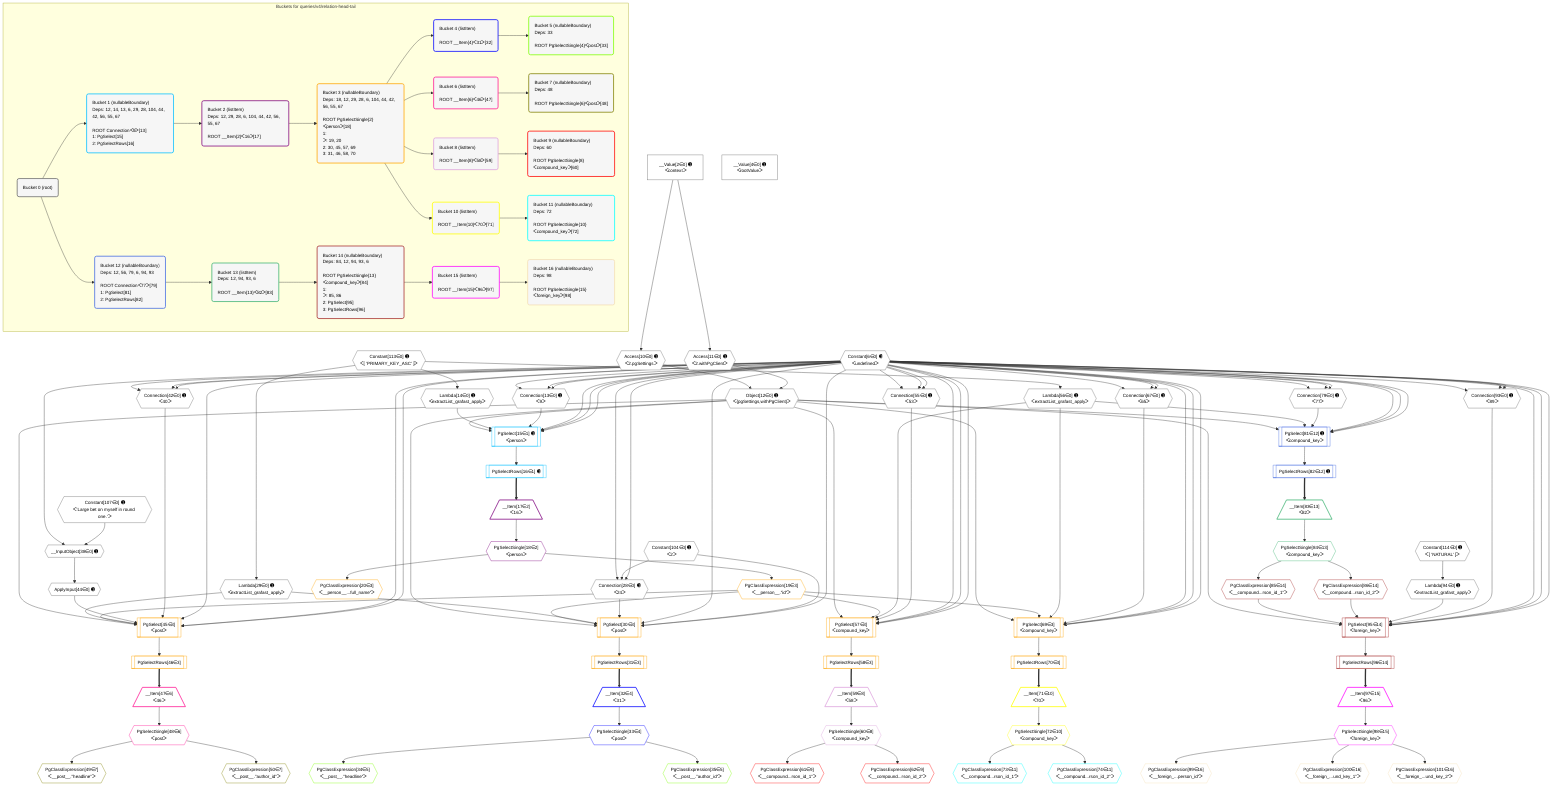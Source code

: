 %%{init: {'themeVariables': { 'fontSize': '12px'}}}%%
graph TD
    classDef path fill:#eee,stroke:#000,color:#000
    classDef plan fill:#fff,stroke-width:1px,color:#000
    classDef itemplan fill:#fff,stroke-width:2px,color:#000
    classDef unbatchedplan fill:#dff,stroke-width:1px,color:#000
    classDef sideeffectplan fill:#fcc,stroke-width:2px,color:#000
    classDef bucket fill:#f6f6f6,color:#000,stroke-width:2px,text-align:left


    %% plan dependencies
    Connection13{{"Connection[13∈0] ➊<br />ᐸ9ᐳ"}}:::plan
    Constant6{{"Constant[6∈0] ➊<br />ᐸundefinedᐳ"}}:::plan
    Constant6 & Constant6 & Constant6 --> Connection13
    Connection28{{"Connection[28∈0] ➊<br />ᐸ24ᐳ"}}:::plan
    Constant104{{"Constant[104∈0] ➊<br />ᐸ2ᐳ"}}:::plan
    Constant6 & Constant104 & Constant6 --> Connection28
    Connection42{{"Connection[42∈0] ➊<br />ᐸ40ᐳ"}}:::plan
    Constant6 & Constant6 & Constant6 --> Connection42
    Connection55{{"Connection[55∈0] ➊<br />ᐸ53ᐳ"}}:::plan
    Constant6 & Constant6 & Constant6 --> Connection55
    Connection67{{"Connection[67∈0] ➊<br />ᐸ65ᐳ"}}:::plan
    Constant6 & Constant6 & Constant6 --> Connection67
    Connection79{{"Connection[79∈0] ➊<br />ᐸ77ᐳ"}}:::plan
    Constant6 & Constant6 & Constant6 --> Connection79
    Connection93{{"Connection[93∈0] ➊<br />ᐸ89ᐳ"}}:::plan
    Constant6 & Constant6 & Constant6 --> Connection93
    Object12{{"Object[12∈0] ➊<br />ᐸ{pgSettings,withPgClient}ᐳ"}}:::plan
    Access10{{"Access[10∈0] ➊<br />ᐸ2.pgSettingsᐳ"}}:::plan
    Access11{{"Access[11∈0] ➊<br />ᐸ2.withPgClientᐳ"}}:::plan
    Access10 & Access11 --> Object12
    __InputObject38{{"__InputObject[38∈0] ➊"}}:::plan
    Constant107{{"Constant[107∈0] ➊<br />ᐸ'Large bet on myself in round one.'ᐳ"}}:::plan
    Constant6 & Constant107 --> __InputObject38
    __Value2["__Value[2∈0] ➊<br />ᐸcontextᐳ"]:::plan
    __Value2 --> Access10
    __Value2 --> Access11
    Lambda14{{"Lambda[14∈0] ➊<br />ᐸextractList_grafast_applyᐳ"}}:::plan
    Constant113{{"Constant[113∈0] ➊<br />ᐸ[ 'PRIMARY_KEY_ASC' ]ᐳ"}}:::plan
    Constant113 --> Lambda14
    Lambda29{{"Lambda[29∈0] ➊<br />ᐸextractList_grafast_applyᐳ"}}:::plan
    Constant113 --> Lambda29
    ApplyInput44{{"ApplyInput[44∈0] ➊"}}:::plan
    __InputObject38 --> ApplyInput44
    Lambda56{{"Lambda[56∈0] ➊<br />ᐸextractList_grafast_applyᐳ"}}:::plan
    Constant113 --> Lambda56
    Lambda94{{"Lambda[94∈0] ➊<br />ᐸextractList_grafast_applyᐳ"}}:::plan
    Constant114{{"Constant[114∈0] ➊<br />ᐸ[ 'NATURAL' ]ᐳ"}}:::plan
    Constant114 --> Lambda94
    __Value4["__Value[4∈0] ➊<br />ᐸrootValueᐳ"]:::plan
    PgSelect15[["PgSelect[15∈1] ➊<br />ᐸpersonᐳ"]]:::plan
    Object12 & Lambda14 & Connection13 & Constant6 & Constant6 & Constant6 --> PgSelect15
    PgSelectRows16[["PgSelectRows[16∈1] ➊"]]:::plan
    PgSelect15 --> PgSelectRows16
    __Item17[/"__Item[17∈2]<br />ᐸ16ᐳ"\]:::itemplan
    PgSelectRows16 ==> __Item17
    PgSelectSingle18{{"PgSelectSingle[18∈2]<br />ᐸpersonᐳ"}}:::plan
    __Item17 --> PgSelectSingle18
    PgSelect45[["PgSelect[45∈3]<br />ᐸpostᐳ"]]:::plan
    PgClassExpression19{{"PgClassExpression[19∈3]<br />ᐸ__person__.”id”ᐳ"}}:::plan
    Object12 & PgClassExpression19 & Lambda29 & ApplyInput44 & Connection42 & Constant6 & Constant6 & Constant6 --> PgSelect45
    PgSelect30[["PgSelect[30∈3]<br />ᐸpostᐳ"]]:::plan
    Object12 & PgClassExpression19 & Lambda29 & Connection28 & Constant6 & Constant104 & Constant6 --> PgSelect30
    PgSelect57[["PgSelect[57∈3]<br />ᐸcompound_keyᐳ"]]:::plan
    Object12 & PgClassExpression19 & Lambda56 & Connection55 & Constant6 & Constant6 & Constant6 --> PgSelect57
    PgSelect69[["PgSelect[69∈3]<br />ᐸcompound_keyᐳ"]]:::plan
    Object12 & PgClassExpression19 & Lambda56 & Connection67 & Constant6 & Constant6 & Constant6 --> PgSelect69
    PgSelectSingle18 --> PgClassExpression19
    PgClassExpression20{{"PgClassExpression[20∈3]<br />ᐸ__person__...full_name”ᐳ"}}:::plan
    PgSelectSingle18 --> PgClassExpression20
    PgSelectRows31[["PgSelectRows[31∈3]"]]:::plan
    PgSelect30 --> PgSelectRows31
    PgSelectRows46[["PgSelectRows[46∈3]"]]:::plan
    PgSelect45 --> PgSelectRows46
    PgSelectRows58[["PgSelectRows[58∈3]"]]:::plan
    PgSelect57 --> PgSelectRows58
    PgSelectRows70[["PgSelectRows[70∈3]"]]:::plan
    PgSelect69 --> PgSelectRows70
    __Item32[/"__Item[32∈4]<br />ᐸ31ᐳ"\]:::itemplan
    PgSelectRows31 ==> __Item32
    PgSelectSingle33{{"PgSelectSingle[33∈4]<br />ᐸpostᐳ"}}:::plan
    __Item32 --> PgSelectSingle33
    PgClassExpression34{{"PgClassExpression[34∈5]<br />ᐸ__post__.”headline”ᐳ"}}:::plan
    PgSelectSingle33 --> PgClassExpression34
    PgClassExpression35{{"PgClassExpression[35∈5]<br />ᐸ__post__.”author_id”ᐳ"}}:::plan
    PgSelectSingle33 --> PgClassExpression35
    __Item47[/"__Item[47∈6]<br />ᐸ46ᐳ"\]:::itemplan
    PgSelectRows46 ==> __Item47
    PgSelectSingle48{{"PgSelectSingle[48∈6]<br />ᐸpostᐳ"}}:::plan
    __Item47 --> PgSelectSingle48
    PgClassExpression49{{"PgClassExpression[49∈7]<br />ᐸ__post__.”headline”ᐳ"}}:::plan
    PgSelectSingle48 --> PgClassExpression49
    PgClassExpression50{{"PgClassExpression[50∈7]<br />ᐸ__post__.”author_id”ᐳ"}}:::plan
    PgSelectSingle48 --> PgClassExpression50
    __Item59[/"__Item[59∈8]<br />ᐸ58ᐳ"\]:::itemplan
    PgSelectRows58 ==> __Item59
    PgSelectSingle60{{"PgSelectSingle[60∈8]<br />ᐸcompound_keyᐳ"}}:::plan
    __Item59 --> PgSelectSingle60
    PgClassExpression61{{"PgClassExpression[61∈9]<br />ᐸ__compound...rson_id_1”ᐳ"}}:::plan
    PgSelectSingle60 --> PgClassExpression61
    PgClassExpression62{{"PgClassExpression[62∈9]<br />ᐸ__compound...rson_id_2”ᐳ"}}:::plan
    PgSelectSingle60 --> PgClassExpression62
    __Item71[/"__Item[71∈10]<br />ᐸ70ᐳ"\]:::itemplan
    PgSelectRows70 ==> __Item71
    PgSelectSingle72{{"PgSelectSingle[72∈10]<br />ᐸcompound_keyᐳ"}}:::plan
    __Item71 --> PgSelectSingle72
    PgClassExpression73{{"PgClassExpression[73∈11]<br />ᐸ__compound...rson_id_1”ᐳ"}}:::plan
    PgSelectSingle72 --> PgClassExpression73
    PgClassExpression74{{"PgClassExpression[74∈11]<br />ᐸ__compound...rson_id_2”ᐳ"}}:::plan
    PgSelectSingle72 --> PgClassExpression74
    PgSelect81[["PgSelect[81∈12] ➊<br />ᐸcompound_keyᐳ"]]:::plan
    Object12 & Lambda56 & Connection79 & Constant6 & Constant6 & Constant6 --> PgSelect81
    PgSelectRows82[["PgSelectRows[82∈12] ➊"]]:::plan
    PgSelect81 --> PgSelectRows82
    __Item83[/"__Item[83∈13]<br />ᐸ82ᐳ"\]:::itemplan
    PgSelectRows82 ==> __Item83
    PgSelectSingle84{{"PgSelectSingle[84∈13]<br />ᐸcompound_keyᐳ"}}:::plan
    __Item83 --> PgSelectSingle84
    PgSelect95[["PgSelect[95∈14]<br />ᐸforeign_keyᐳ"]]:::plan
    PgClassExpression85{{"PgClassExpression[85∈14]<br />ᐸ__compound...rson_id_1”ᐳ"}}:::plan
    PgClassExpression86{{"PgClassExpression[86∈14]<br />ᐸ__compound...rson_id_2”ᐳ"}}:::plan
    Object12 & PgClassExpression85 & PgClassExpression86 & Lambda94 & Connection93 & Constant6 & Constant6 & Constant6 --> PgSelect95
    PgSelectSingle84 --> PgClassExpression85
    PgSelectSingle84 --> PgClassExpression86
    PgSelectRows96[["PgSelectRows[96∈14]"]]:::plan
    PgSelect95 --> PgSelectRows96
    __Item97[/"__Item[97∈15]<br />ᐸ96ᐳ"\]:::itemplan
    PgSelectRows96 ==> __Item97
    PgSelectSingle98{{"PgSelectSingle[98∈15]<br />ᐸforeign_keyᐳ"}}:::plan
    __Item97 --> PgSelectSingle98
    PgClassExpression99{{"PgClassExpression[99∈16]<br />ᐸ__foreign_...person_id”ᐳ"}}:::plan
    PgSelectSingle98 --> PgClassExpression99
    PgClassExpression100{{"PgClassExpression[100∈16]<br />ᐸ__foreign_...und_key_1”ᐳ"}}:::plan
    PgSelectSingle98 --> PgClassExpression100
    PgClassExpression101{{"PgClassExpression[101∈16]<br />ᐸ__foreign_...und_key_2”ᐳ"}}:::plan
    PgSelectSingle98 --> PgClassExpression101

    %% define steps

    subgraph "Buckets for queries/v4/relation-head-tail"
    Bucket0("Bucket 0 (root)"):::bucket
    classDef bucket0 stroke:#696969
    class Bucket0,__Value2,__Value4,Constant6,Access10,Access11,Object12,Connection13,Lambda14,Connection28,Lambda29,__InputObject38,Connection42,ApplyInput44,Connection55,Lambda56,Connection67,Connection79,Connection93,Lambda94,Constant104,Constant107,Constant113,Constant114 bucket0
    Bucket1("Bucket 1 (nullableBoundary)<br />Deps: 12, 14, 13, 6, 29, 28, 104, 44, 42, 56, 55, 67<br /><br />ROOT Connectionᐸ9ᐳ[13]<br />1: PgSelect[15]<br />2: PgSelectRows[16]"):::bucket
    classDef bucket1 stroke:#00bfff
    class Bucket1,PgSelect15,PgSelectRows16 bucket1
    Bucket2("Bucket 2 (listItem)<br />Deps: 12, 29, 28, 6, 104, 44, 42, 56, 55, 67<br /><br />ROOT __Item{2}ᐸ16ᐳ[17]"):::bucket
    classDef bucket2 stroke:#7f007f
    class Bucket2,__Item17,PgSelectSingle18 bucket2
    Bucket3("Bucket 3 (nullableBoundary)<br />Deps: 18, 12, 29, 28, 6, 104, 44, 42, 56, 55, 67<br /><br />ROOT PgSelectSingle{2}ᐸpersonᐳ[18]<br />1: <br />ᐳ: 19, 20<br />2: 30, 45, 57, 69<br />3: 31, 46, 58, 70"):::bucket
    classDef bucket3 stroke:#ffa500
    class Bucket3,PgClassExpression19,PgClassExpression20,PgSelect30,PgSelectRows31,PgSelect45,PgSelectRows46,PgSelect57,PgSelectRows58,PgSelect69,PgSelectRows70 bucket3
    Bucket4("Bucket 4 (listItem)<br /><br />ROOT __Item{4}ᐸ31ᐳ[32]"):::bucket
    classDef bucket4 stroke:#0000ff
    class Bucket4,__Item32,PgSelectSingle33 bucket4
    Bucket5("Bucket 5 (nullableBoundary)<br />Deps: 33<br /><br />ROOT PgSelectSingle{4}ᐸpostᐳ[33]"):::bucket
    classDef bucket5 stroke:#7fff00
    class Bucket5,PgClassExpression34,PgClassExpression35 bucket5
    Bucket6("Bucket 6 (listItem)<br /><br />ROOT __Item{6}ᐸ46ᐳ[47]"):::bucket
    classDef bucket6 stroke:#ff1493
    class Bucket6,__Item47,PgSelectSingle48 bucket6
    Bucket7("Bucket 7 (nullableBoundary)<br />Deps: 48<br /><br />ROOT PgSelectSingle{6}ᐸpostᐳ[48]"):::bucket
    classDef bucket7 stroke:#808000
    class Bucket7,PgClassExpression49,PgClassExpression50 bucket7
    Bucket8("Bucket 8 (listItem)<br /><br />ROOT __Item{8}ᐸ58ᐳ[59]"):::bucket
    classDef bucket8 stroke:#dda0dd
    class Bucket8,__Item59,PgSelectSingle60 bucket8
    Bucket9("Bucket 9 (nullableBoundary)<br />Deps: 60<br /><br />ROOT PgSelectSingle{8}ᐸcompound_keyᐳ[60]"):::bucket
    classDef bucket9 stroke:#ff0000
    class Bucket9,PgClassExpression61,PgClassExpression62 bucket9
    Bucket10("Bucket 10 (listItem)<br /><br />ROOT __Item{10}ᐸ70ᐳ[71]"):::bucket
    classDef bucket10 stroke:#ffff00
    class Bucket10,__Item71,PgSelectSingle72 bucket10
    Bucket11("Bucket 11 (nullableBoundary)<br />Deps: 72<br /><br />ROOT PgSelectSingle{10}ᐸcompound_keyᐳ[72]"):::bucket
    classDef bucket11 stroke:#00ffff
    class Bucket11,PgClassExpression73,PgClassExpression74 bucket11
    Bucket12("Bucket 12 (nullableBoundary)<br />Deps: 12, 56, 79, 6, 94, 93<br /><br />ROOT Connectionᐸ77ᐳ[79]<br />1: PgSelect[81]<br />2: PgSelectRows[82]"):::bucket
    classDef bucket12 stroke:#4169e1
    class Bucket12,PgSelect81,PgSelectRows82 bucket12
    Bucket13("Bucket 13 (listItem)<br />Deps: 12, 94, 93, 6<br /><br />ROOT __Item{13}ᐸ82ᐳ[83]"):::bucket
    classDef bucket13 stroke:#3cb371
    class Bucket13,__Item83,PgSelectSingle84 bucket13
    Bucket14("Bucket 14 (nullableBoundary)<br />Deps: 84, 12, 94, 93, 6<br /><br />ROOT PgSelectSingle{13}ᐸcompound_keyᐳ[84]<br />1: <br />ᐳ: 85, 86<br />2: PgSelect[95]<br />3: PgSelectRows[96]"):::bucket
    classDef bucket14 stroke:#a52a2a
    class Bucket14,PgClassExpression85,PgClassExpression86,PgSelect95,PgSelectRows96 bucket14
    Bucket15("Bucket 15 (listItem)<br /><br />ROOT __Item{15}ᐸ96ᐳ[97]"):::bucket
    classDef bucket15 stroke:#ff00ff
    class Bucket15,__Item97,PgSelectSingle98 bucket15
    Bucket16("Bucket 16 (nullableBoundary)<br />Deps: 98<br /><br />ROOT PgSelectSingle{15}ᐸforeign_keyᐳ[98]"):::bucket
    classDef bucket16 stroke:#f5deb3
    class Bucket16,PgClassExpression99,PgClassExpression100,PgClassExpression101 bucket16
    Bucket0 --> Bucket1 & Bucket12
    Bucket1 --> Bucket2
    Bucket2 --> Bucket3
    Bucket3 --> Bucket4 & Bucket6 & Bucket8 & Bucket10
    Bucket4 --> Bucket5
    Bucket6 --> Bucket7
    Bucket8 --> Bucket9
    Bucket10 --> Bucket11
    Bucket12 --> Bucket13
    Bucket13 --> Bucket14
    Bucket14 --> Bucket15
    Bucket15 --> Bucket16
    end